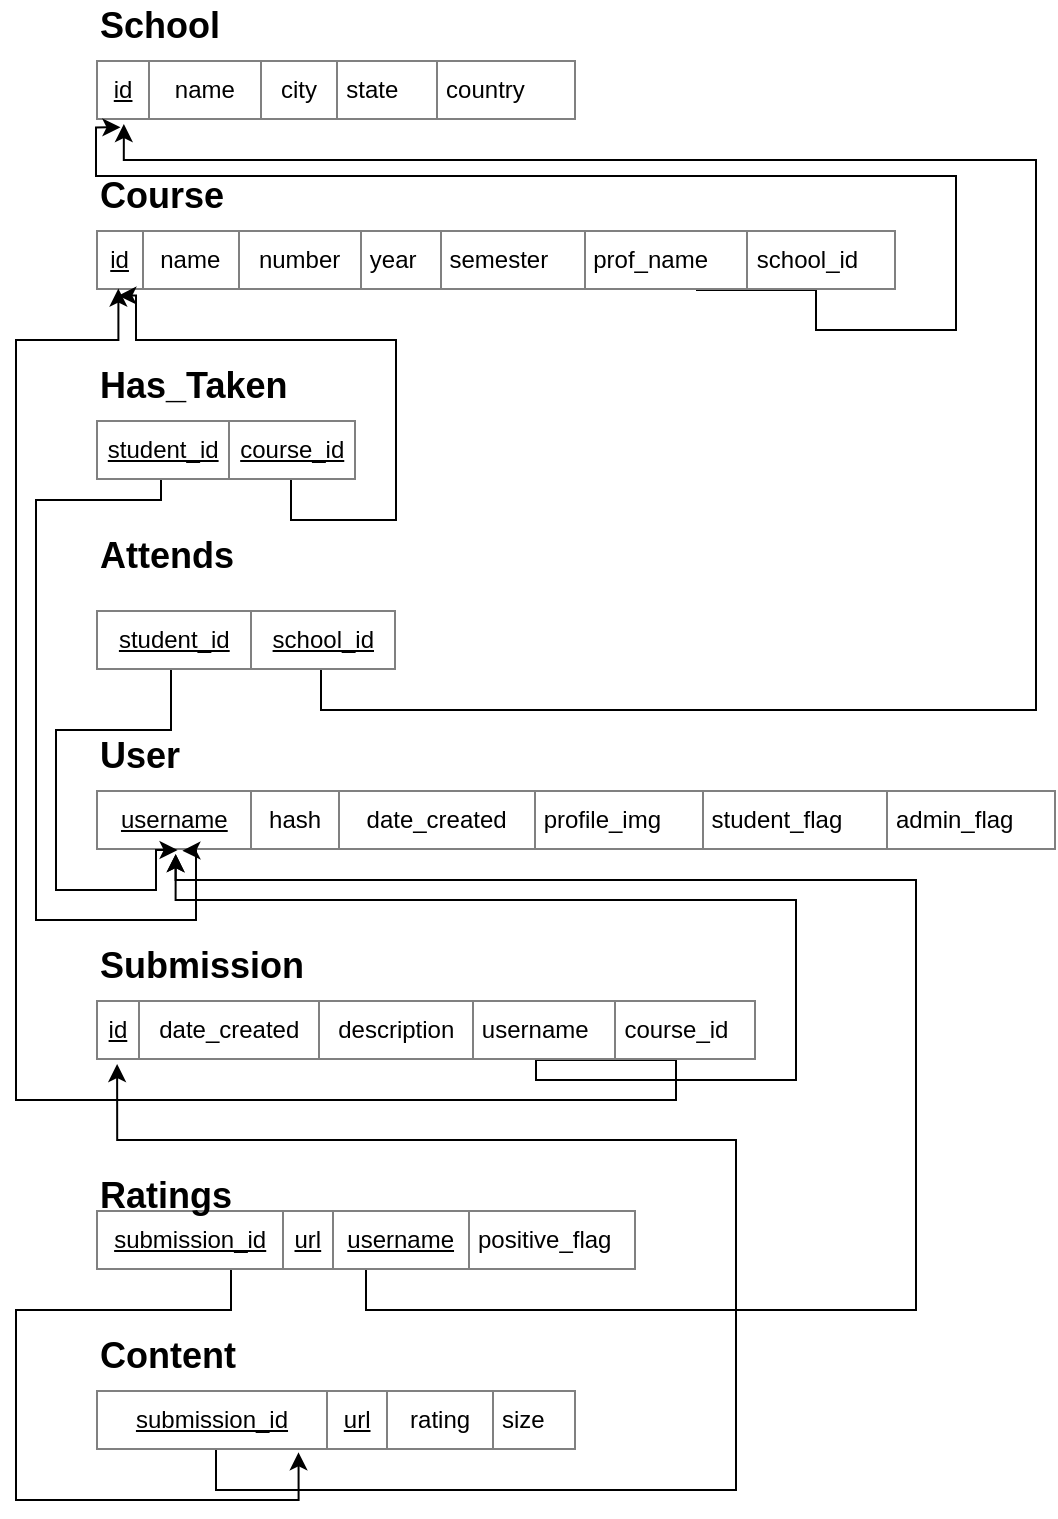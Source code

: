 <mxfile version="10.5.0" type="device"><diagram id="UWlBGBItcUKM4SGTM_4H" name="Page-1"><mxGraphModel dx="1394" dy="747" grid="1" gridSize="10" guides="1" tooltips="1" connect="1" arrows="1" fold="1" page="1" pageScale="1" pageWidth="850" pageHeight="1100" math="0" shadow="0"><root><mxCell id="0"/><mxCell id="1" parent="0"/><mxCell id="bexWLwHVWki57yyFo2_6-15" value="&lt;table border=&quot;1&quot; width=&quot;100%&quot; style=&quot;width: 100% ; height: 100% ; border-collapse: collapse&quot; cellpadding=&quot;4&quot; align=&quot;center&quot;&gt;&lt;tbody&gt;&lt;tr&gt;&lt;td align=&quot;center&quot;&gt;&lt;u&gt;id&lt;/u&gt;&lt;/td&gt;&lt;td align=&quot;center&quot;&gt;name&lt;/td&gt;&lt;td align=&quot;center&quot;&gt;city&lt;/td&gt;&lt;td&gt;state&lt;/td&gt;&lt;td&gt;country&lt;/td&gt;&lt;/tr&gt;&lt;/tbody&gt;&lt;/table&gt;" style="text;html=1;strokeColor=none;fillColor=none;overflow=fill;" vertex="1" parent="1"><mxGeometry x="150" y="130" width="240" height="30" as="geometry"/></mxCell><mxCell id="bexWLwHVWki57yyFo2_6-39" style="edgeStyle=orthogonalEdgeStyle;rounded=0;orthogonalLoop=1;jettySize=auto;html=1;exitX=0.75;exitY=1;exitDx=0;exitDy=0;entryX=0.051;entryY=1.122;entryDx=0;entryDy=0;entryPerimeter=0;" edge="1" parent="1" source="bexWLwHVWki57yyFo2_6-16" target="bexWLwHVWki57yyFo2_6-15"><mxGeometry relative="1" as="geometry"><Array as="points"><mxPoint x="510" y="245"/><mxPoint x="510" y="265"/><mxPoint x="580" y="265"/><mxPoint x="580" y="188"/><mxPoint x="150" y="188"/><mxPoint x="150" y="164"/></Array></mxGeometry></mxCell><mxCell id="bexWLwHVWki57yyFo2_6-16" value="&lt;table border=&quot;1&quot; width=&quot;100%&quot; style=&quot;width: 100% ; height: 100% ; border-collapse: collapse&quot; cellpadding=&quot;4&quot; align=&quot;center&quot;&gt;&lt;tbody&gt;&lt;tr&gt;&lt;td align=&quot;center&quot;&gt;&lt;u&gt;id&lt;/u&gt;&lt;/td&gt;&lt;td align=&quot;center&quot;&gt;name&lt;/td&gt;&lt;td align=&quot;center&quot;&gt;number&lt;/td&gt;&lt;td&gt;year&lt;/td&gt;&lt;td&gt;semester&lt;/td&gt;&lt;td&gt;prof_name&lt;/td&gt;&lt;td&gt;school_id&lt;/td&gt;&lt;/tr&gt;&lt;/tbody&gt;&lt;/table&gt;" style="text;html=1;strokeColor=none;fillColor=none;overflow=fill;" vertex="1" parent="1"><mxGeometry x="150" y="215" width="400" height="30" as="geometry"/></mxCell><mxCell id="bexWLwHVWki57yyFo2_6-17" value="&lt;b&gt;&lt;font style=&quot;font-size: 18px&quot;&gt;School&lt;/font&gt;&lt;/b&gt;" style="text;html=1;resizable=0;points=[];autosize=1;align=left;verticalAlign=top;spacingTop=-4;" vertex="1" parent="1"><mxGeometry x="150" y="100" width="80" height="20" as="geometry"/></mxCell><mxCell id="bexWLwHVWki57yyFo2_6-18" value="&lt;b&gt;&lt;font style=&quot;font-size: 18px&quot;&gt;Course&lt;/font&gt;&lt;/b&gt;" style="text;html=1;resizable=0;points=[];autosize=1;align=left;verticalAlign=top;spacingTop=-4;" vertex="1" parent="1"><mxGeometry x="150" y="185" width="80" height="20" as="geometry"/></mxCell><mxCell id="bexWLwHVWki57yyFo2_6-19" value="&lt;table border=&quot;1&quot; width=&quot;100%&quot; style=&quot;width: 100% ; height: 100% ; border-collapse: collapse&quot; cellpadding=&quot;4&quot; align=&quot;center&quot;&gt;&lt;tbody&gt;&lt;tr&gt;&lt;td align=&quot;center&quot;&gt;&lt;u&gt;username&lt;/u&gt;&lt;/td&gt;&lt;td align=&quot;center&quot;&gt;hash&lt;/td&gt;&lt;td align=&quot;center&quot;&gt;date_created&lt;br&gt;&lt;/td&gt;&lt;td&gt;profile_img&lt;br&gt;&lt;/td&gt;&lt;td&gt;student_flag&lt;/td&gt;&lt;td&gt;admin_flag&lt;/td&gt;&lt;/tr&gt;&lt;/tbody&gt;&lt;/table&gt;" style="text;html=1;strokeColor=none;fillColor=none;overflow=fill;" vertex="1" parent="1"><mxGeometry x="150" y="495" width="480" height="30" as="geometry"/></mxCell><mxCell id="bexWLwHVWki57yyFo2_6-20" value="&lt;b&gt;&lt;font style=&quot;font-size: 18px&quot;&gt;User&lt;/font&gt;&lt;/b&gt;" style="text;html=1;resizable=0;points=[];autosize=1;align=left;verticalAlign=top;spacingTop=-4;" vertex="1" parent="1"><mxGeometry x="150" y="465" width="60" height="20" as="geometry"/></mxCell><mxCell id="bexWLwHVWki57yyFo2_6-32" style="edgeStyle=orthogonalEdgeStyle;rounded=0;orthogonalLoop=1;jettySize=auto;html=1;exitX=0.75;exitY=1;exitDx=0;exitDy=0;entryX=0.083;entryY=1.069;entryDx=0;entryDy=0;entryPerimeter=0;" edge="1" parent="1" source="bexWLwHVWki57yyFo2_6-21" target="bexWLwHVWki57yyFo2_6-19"><mxGeometry relative="1" as="geometry"><Array as="points"><mxPoint x="370" y="630"/><mxPoint x="370" y="640"/><mxPoint x="500" y="640"/><mxPoint x="500" y="550"/><mxPoint x="190" y="550"/></Array></mxGeometry></mxCell><mxCell id="bexWLwHVWki57yyFo2_6-34" style="edgeStyle=orthogonalEdgeStyle;rounded=0;orthogonalLoop=1;jettySize=auto;html=1;exitX=0.75;exitY=1;exitDx=0;exitDy=0;entryX=0.028;entryY=0.977;entryDx=0;entryDy=0;entryPerimeter=0;" edge="1" parent="1" source="bexWLwHVWki57yyFo2_6-21" target="bexWLwHVWki57yyFo2_6-16"><mxGeometry relative="1" as="geometry"><Array as="points"><mxPoint x="440" y="630"/><mxPoint x="440" y="650"/><mxPoint x="110" y="650"/><mxPoint x="110" y="270"/><mxPoint x="161" y="270"/></Array></mxGeometry></mxCell><mxCell id="bexWLwHVWki57yyFo2_6-21" value="&lt;table border=&quot;1&quot; width=&quot;100%&quot; style=&quot;width: 100% ; height: 100% ; border-collapse: collapse&quot; cellpadding=&quot;4&quot; align=&quot;center&quot;&gt;&lt;tbody&gt;&lt;tr&gt;&lt;td align=&quot;center&quot;&gt;&lt;u&gt;id&lt;/u&gt;&lt;/td&gt;&lt;td align=&quot;center&quot;&gt;date_created&lt;/td&gt;&lt;td align=&quot;center&quot;&gt;description&lt;/td&gt;&lt;td&gt;username&lt;/td&gt;&lt;td&gt;course_id&lt;/td&gt;&lt;/tr&gt;&lt;/tbody&gt;&lt;/table&gt;&lt;br&gt;" style="text;html=1;strokeColor=none;fillColor=none;overflow=fill;" vertex="1" parent="1"><mxGeometry x="150" y="600" width="330" height="30" as="geometry"/></mxCell><mxCell id="bexWLwHVWki57yyFo2_6-22" value="&lt;b&gt;&lt;font style=&quot;font-size: 18px&quot;&gt;Submission&lt;/font&gt;&lt;/b&gt;" style="text;html=1;resizable=0;points=[];autosize=1;align=left;verticalAlign=top;spacingTop=-4;" vertex="1" parent="1"><mxGeometry x="150" y="570" width="120" height="20" as="geometry"/></mxCell><mxCell id="bexWLwHVWki57yyFo2_6-42" style="edgeStyle=orthogonalEdgeStyle;rounded=0;orthogonalLoop=1;jettySize=auto;html=1;exitX=0.25;exitY=1;exitDx=0;exitDy=0;entryX=0.032;entryY=1.067;entryDx=0;entryDy=0;entryPerimeter=0;" edge="1" parent="1" source="bexWLwHVWki57yyFo2_6-23" target="bexWLwHVWki57yyFo2_6-21"><mxGeometry relative="1" as="geometry"><Array as="points"><mxPoint x="210" y="845"/><mxPoint x="470" y="845"/><mxPoint x="470" y="670"/><mxPoint x="161" y="670"/></Array></mxGeometry></mxCell><mxCell id="bexWLwHVWki57yyFo2_6-23" value="&lt;table border=&quot;1&quot; width=&quot;100%&quot; style=&quot;width: 100% ; height: 100% ; border-collapse: collapse&quot; cellpadding=&quot;4&quot; align=&quot;center&quot;&gt;&lt;tbody&gt;&lt;tr&gt;&lt;td align=&quot;center&quot;&gt;&lt;u&gt;submission_id&lt;/u&gt;&lt;/td&gt;&lt;td align=&quot;center&quot;&gt;&lt;u&gt;url&lt;/u&gt;&lt;/td&gt;&lt;td align=&quot;center&quot;&gt;rating&lt;/td&gt;&lt;td&gt;size&lt;/td&gt;&lt;/tr&gt;&lt;/tbody&gt;&lt;/table&gt;" style="text;html=1;strokeColor=none;fillColor=none;overflow=fill;" vertex="1" parent="1"><mxGeometry x="150" y="795" width="240" height="30" as="geometry"/></mxCell><mxCell id="bexWLwHVWki57yyFo2_6-24" value="&lt;b&gt;&lt;font style=&quot;font-size: 18px&quot;&gt;Content&lt;/font&gt;&lt;/b&gt;" style="text;html=1;resizable=0;points=[];autosize=1;align=left;verticalAlign=top;spacingTop=-4;" vertex="1" parent="1"><mxGeometry x="150" y="765" width="80" height="20" as="geometry"/></mxCell><mxCell id="bexWLwHVWki57yyFo2_6-40" style="edgeStyle=orthogonalEdgeStyle;rounded=0;orthogonalLoop=1;jettySize=auto;html=1;exitX=0.25;exitY=1;exitDx=0;exitDy=0;entryX=0.422;entryY=1.039;entryDx=0;entryDy=0;entryPerimeter=0;" edge="1" parent="1" source="bexWLwHVWki57yyFo2_6-25" target="bexWLwHVWki57yyFo2_6-23"><mxGeometry relative="1" as="geometry"><Array as="points"><mxPoint x="217" y="755"/><mxPoint x="110" y="755"/><mxPoint x="110" y="850"/><mxPoint x="251" y="850"/></Array></mxGeometry></mxCell><mxCell id="bexWLwHVWki57yyFo2_6-41" style="edgeStyle=orthogonalEdgeStyle;rounded=0;orthogonalLoop=1;jettySize=auto;html=1;exitX=0.5;exitY=1;exitDx=0;exitDy=0;entryX=0.083;entryY=1.067;entryDx=0;entryDy=0;entryPerimeter=0;" edge="1" parent="1" source="bexWLwHVWki57yyFo2_6-25" target="bexWLwHVWki57yyFo2_6-19"><mxGeometry relative="1" as="geometry"><Array as="points"><mxPoint x="285" y="755"/><mxPoint x="560" y="755"/><mxPoint x="560" y="540"/><mxPoint x="190" y="540"/></Array></mxGeometry></mxCell><mxCell id="bexWLwHVWki57yyFo2_6-25" value="&lt;table border=&quot;1&quot; width=&quot;100%&quot; style=&quot;width: 100% ; height: 100% ; border-collapse: collapse&quot; cellpadding=&quot;4&quot; align=&quot;center&quot;&gt;&lt;tbody&gt;&lt;tr&gt;&lt;td align=&quot;center&quot;&gt;&lt;u&gt;submission_id&lt;/u&gt;&lt;/td&gt;&lt;td align=&quot;center&quot;&gt;&lt;u&gt;url&lt;/u&gt;&lt;/td&gt;&lt;td align=&quot;center&quot;&gt;&lt;u&gt;username&lt;/u&gt;&lt;/td&gt;&lt;td&gt;positive_flag&lt;/td&gt;&lt;/tr&gt;&lt;/tbody&gt;&lt;/table&gt;" style="text;html=1;strokeColor=none;fillColor=none;overflow=fill;" vertex="1" parent="1"><mxGeometry x="150" y="705" width="270" height="30" as="geometry"/></mxCell><mxCell id="bexWLwHVWki57yyFo2_6-26" value="&lt;b&gt;&lt;font style=&quot;font-size: 18px&quot;&gt;Ratings&lt;/font&gt;&lt;/b&gt;" style="text;html=1;resizable=0;points=[];autosize=1;align=left;verticalAlign=top;spacingTop=-4;" vertex="1" parent="1"><mxGeometry x="150" y="685" width="80" height="20" as="geometry"/></mxCell><mxCell id="bexWLwHVWki57yyFo2_6-35" style="edgeStyle=orthogonalEdgeStyle;rounded=0;orthogonalLoop=1;jettySize=auto;html=1;exitX=0.25;exitY=1;exitDx=0;exitDy=0;entryX=0.085;entryY=1;entryDx=0;entryDy=0;entryPerimeter=0;" edge="1" parent="1" source="bexWLwHVWki57yyFo2_6-27" target="bexWLwHVWki57yyFo2_6-19"><mxGeometry relative="1" as="geometry"><Array as="points"><mxPoint x="187" y="465"/><mxPoint x="130" y="465"/><mxPoint x="130" y="545"/><mxPoint x="180" y="545"/><mxPoint x="180" y="525"/></Array></mxGeometry></mxCell><mxCell id="bexWLwHVWki57yyFo2_6-36" style="edgeStyle=orthogonalEdgeStyle;rounded=0;orthogonalLoop=1;jettySize=auto;html=1;exitX=0.75;exitY=1;exitDx=0;exitDy=0;entryX=0.058;entryY=1.067;entryDx=0;entryDy=0;entryPerimeter=0;" edge="1" parent="1" source="bexWLwHVWki57yyFo2_6-27" target="bexWLwHVWki57yyFo2_6-15"><mxGeometry relative="1" as="geometry"><Array as="points"><mxPoint x="262" y="455"/><mxPoint x="620" y="455"/><mxPoint x="620" y="180"/><mxPoint x="164" y="180"/></Array></mxGeometry></mxCell><mxCell id="bexWLwHVWki57yyFo2_6-27" value="&lt;table border=&quot;1&quot; width=&quot;100%&quot; style=&quot;width: 100% ; height: 100% ; border-collapse: collapse&quot; cellpadding=&quot;4&quot; align=&quot;center&quot;&gt;&lt;tbody&gt;&lt;tr&gt;&lt;td align=&quot;center&quot;&gt;&lt;u&gt;student_id&lt;/u&gt;&lt;/td&gt;&lt;td align=&quot;center&quot;&gt;&lt;u&gt;school_id&lt;/u&gt;&lt;/td&gt;&lt;/tr&gt;&lt;/tbody&gt;&lt;/table&gt;" style="text;html=1;strokeColor=none;fillColor=none;overflow=fill;" vertex="1" parent="1"><mxGeometry x="150" y="405" width="150" height="30" as="geometry"/></mxCell><mxCell id="bexWLwHVWki57yyFo2_6-28" value="&lt;b&gt;&lt;font style=&quot;font-size: 18px&quot;&gt;Attends&lt;br&gt;&lt;br&gt;&lt;/font&gt;&lt;/b&gt;" style="text;html=1;resizable=0;points=[];autosize=1;align=left;verticalAlign=top;spacingTop=-4;" vertex="1" parent="1"><mxGeometry x="150" y="365" width="80" height="30" as="geometry"/></mxCell><mxCell id="bexWLwHVWki57yyFo2_6-37" style="edgeStyle=orthogonalEdgeStyle;rounded=0;orthogonalLoop=1;jettySize=auto;html=1;exitX=0.25;exitY=1;exitDx=0;exitDy=0;entryX=0.09;entryY=1.011;entryDx=0;entryDy=0;entryPerimeter=0;" edge="1" parent="1" source="bexWLwHVWki57yyFo2_6-29" target="bexWLwHVWki57yyFo2_6-19"><mxGeometry relative="1" as="geometry"><Array as="points"><mxPoint x="182" y="350"/><mxPoint x="120" y="350"/><mxPoint x="120" y="560"/><mxPoint x="200" y="560"/><mxPoint x="200" y="525"/></Array></mxGeometry></mxCell><mxCell id="bexWLwHVWki57yyFo2_6-38" style="edgeStyle=orthogonalEdgeStyle;rounded=0;orthogonalLoop=1;jettySize=auto;html=1;exitX=0.75;exitY=1;exitDx=0;exitDy=0;entryX=0.028;entryY=1.094;entryDx=0;entryDy=0;entryPerimeter=0;" edge="1" parent="1" source="bexWLwHVWki57yyFo2_6-29" target="bexWLwHVWki57yyFo2_6-16"><mxGeometry relative="1" as="geometry"><Array as="points"><mxPoint x="247" y="360"/><mxPoint x="300" y="360"/><mxPoint x="300" y="270"/><mxPoint x="170" y="270"/><mxPoint x="170" y="248"/></Array></mxGeometry></mxCell><mxCell id="bexWLwHVWki57yyFo2_6-29" value="&lt;table border=&quot;1&quot; width=&quot;100%&quot; style=&quot;width: 100% ; height: 100% ; border-collapse: collapse&quot; cellpadding=&quot;4&quot; align=&quot;center&quot;&gt;&lt;tbody&gt;&lt;tr&gt;&lt;td align=&quot;center&quot;&gt;&lt;u&gt;student_id&lt;/u&gt;&lt;/td&gt;&lt;td align=&quot;center&quot;&gt;&lt;u&gt;course_id&lt;/u&gt;&lt;/td&gt;&lt;/tr&gt;&lt;/tbody&gt;&lt;/table&gt;" style="text;html=1;strokeColor=none;fillColor=none;overflow=fill;" vertex="1" parent="1"><mxGeometry x="150" y="310" width="130" height="30" as="geometry"/></mxCell><mxCell id="bexWLwHVWki57yyFo2_6-30" value="&lt;b&gt;&lt;font style=&quot;font-size: 18px&quot;&gt;Has_Taken&lt;/font&gt;&lt;/b&gt;" style="text;html=1;resizable=0;points=[];autosize=1;align=left;verticalAlign=top;spacingTop=-4;" vertex="1" parent="1"><mxGeometry x="150" y="280" width="110" height="20" as="geometry"/></mxCell></root></mxGraphModel></diagram></mxfile>